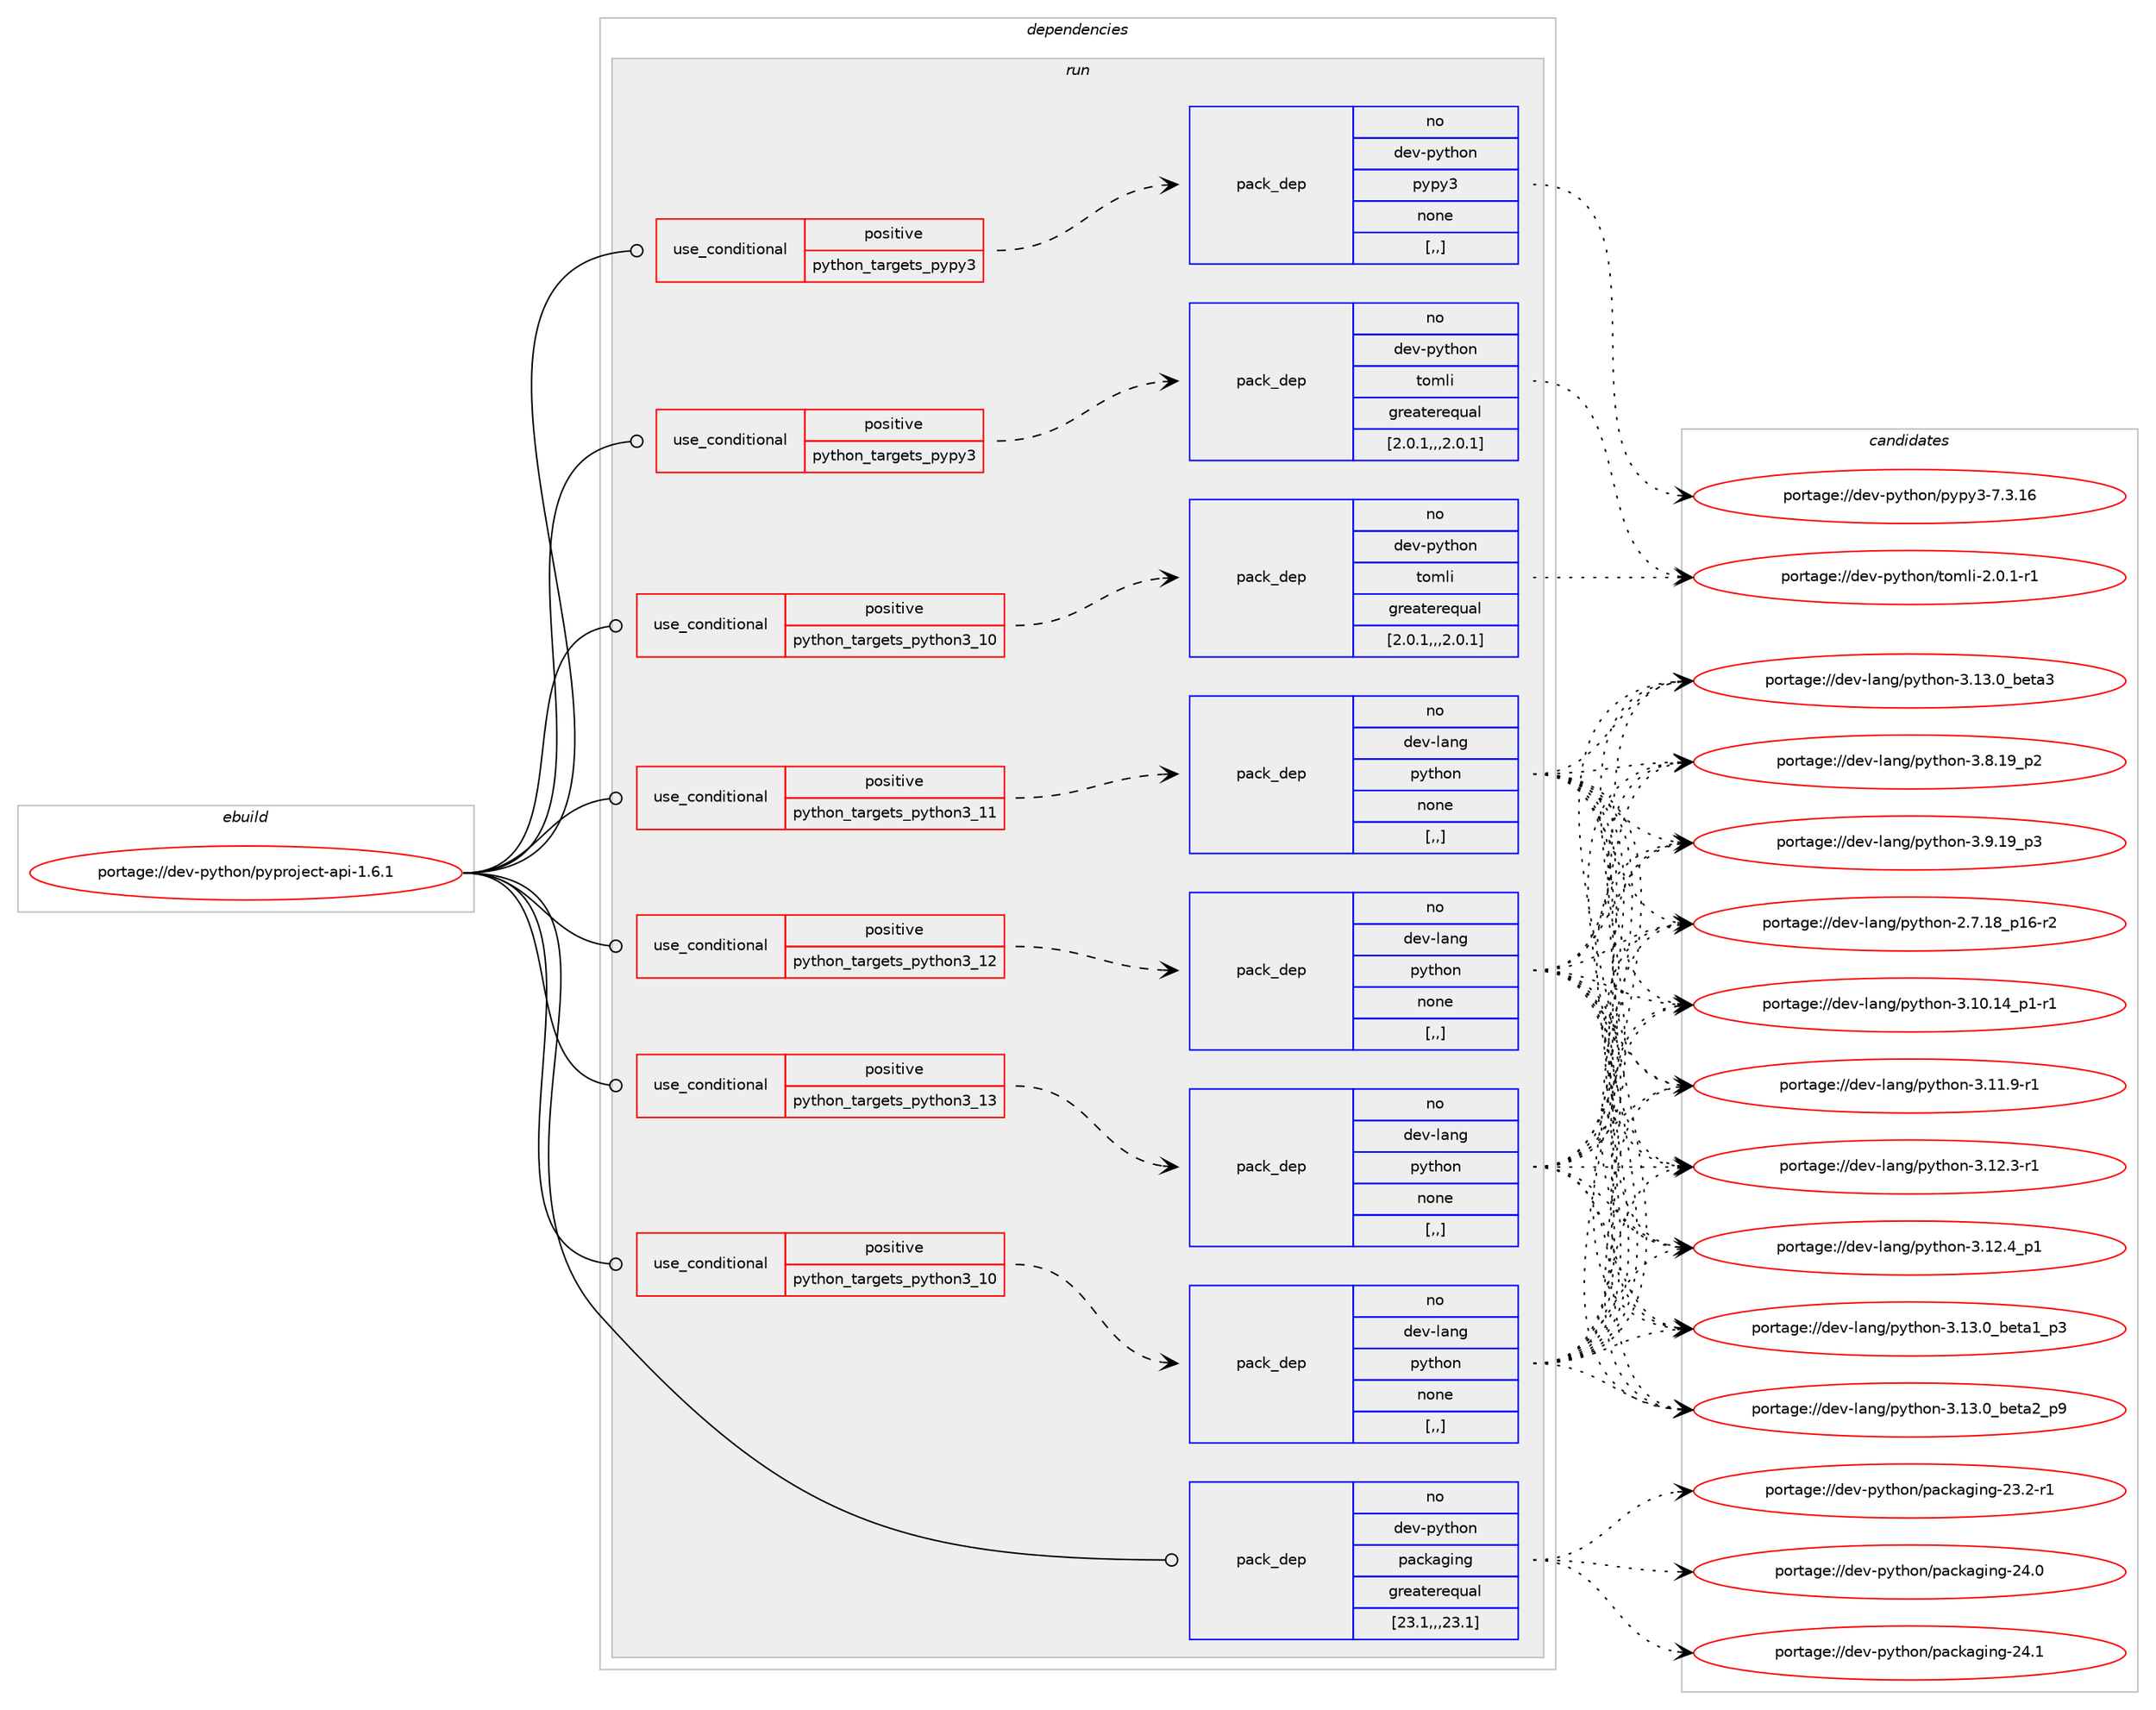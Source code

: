 digraph prolog {

# *************
# Graph options
# *************

newrank=true;
concentrate=true;
compound=true;
graph [rankdir=LR,fontname=Helvetica,fontsize=10,ranksep=1.5];#, ranksep=2.5, nodesep=0.2];
edge  [arrowhead=vee];
node  [fontname=Helvetica,fontsize=10];

# **********
# The ebuild
# **********

subgraph cluster_leftcol {
color=gray;
label=<<i>ebuild</i>>;
id [label="portage://dev-python/pyproject-api-1.6.1", color=red, width=4, href="../dev-python/pyproject-api-1.6.1.svg"];
}

# ****************
# The dependencies
# ****************

subgraph cluster_midcol {
color=gray;
label=<<i>dependencies</i>>;
subgraph cluster_compile {
fillcolor="#eeeeee";
style=filled;
label=<<i>compile</i>>;
}
subgraph cluster_compileandrun {
fillcolor="#eeeeee";
style=filled;
label=<<i>compile and run</i>>;
}
subgraph cluster_run {
fillcolor="#eeeeee";
style=filled;
label=<<i>run</i>>;
subgraph cond36207 {
dependency153835 [label=<<TABLE BORDER="0" CELLBORDER="1" CELLSPACING="0" CELLPADDING="4"><TR><TD ROWSPAN="3" CELLPADDING="10">use_conditional</TD></TR><TR><TD>positive</TD></TR><TR><TD>python_targets_pypy3</TD></TR></TABLE>>, shape=none, color=red];
subgraph pack116406 {
dependency153836 [label=<<TABLE BORDER="0" CELLBORDER="1" CELLSPACING="0" CELLPADDING="4" WIDTH="220"><TR><TD ROWSPAN="6" CELLPADDING="30">pack_dep</TD></TR><TR><TD WIDTH="110">no</TD></TR><TR><TD>dev-python</TD></TR><TR><TD>pypy3</TD></TR><TR><TD>none</TD></TR><TR><TD>[,,]</TD></TR></TABLE>>, shape=none, color=blue];
}
dependency153835:e -> dependency153836:w [weight=20,style="dashed",arrowhead="vee"];
}
id:e -> dependency153835:w [weight=20,style="solid",arrowhead="odot"];
subgraph cond36208 {
dependency153837 [label=<<TABLE BORDER="0" CELLBORDER="1" CELLSPACING="0" CELLPADDING="4"><TR><TD ROWSPAN="3" CELLPADDING="10">use_conditional</TD></TR><TR><TD>positive</TD></TR><TR><TD>python_targets_pypy3</TD></TR></TABLE>>, shape=none, color=red];
subgraph pack116407 {
dependency153838 [label=<<TABLE BORDER="0" CELLBORDER="1" CELLSPACING="0" CELLPADDING="4" WIDTH="220"><TR><TD ROWSPAN="6" CELLPADDING="30">pack_dep</TD></TR><TR><TD WIDTH="110">no</TD></TR><TR><TD>dev-python</TD></TR><TR><TD>tomli</TD></TR><TR><TD>greaterequal</TD></TR><TR><TD>[2.0.1,,,2.0.1]</TD></TR></TABLE>>, shape=none, color=blue];
}
dependency153837:e -> dependency153838:w [weight=20,style="dashed",arrowhead="vee"];
}
id:e -> dependency153837:w [weight=20,style="solid",arrowhead="odot"];
subgraph cond36209 {
dependency153839 [label=<<TABLE BORDER="0" CELLBORDER="1" CELLSPACING="0" CELLPADDING="4"><TR><TD ROWSPAN="3" CELLPADDING="10">use_conditional</TD></TR><TR><TD>positive</TD></TR><TR><TD>python_targets_python3_10</TD></TR></TABLE>>, shape=none, color=red];
subgraph pack116408 {
dependency153840 [label=<<TABLE BORDER="0" CELLBORDER="1" CELLSPACING="0" CELLPADDING="4" WIDTH="220"><TR><TD ROWSPAN="6" CELLPADDING="30">pack_dep</TD></TR><TR><TD WIDTH="110">no</TD></TR><TR><TD>dev-lang</TD></TR><TR><TD>python</TD></TR><TR><TD>none</TD></TR><TR><TD>[,,]</TD></TR></TABLE>>, shape=none, color=blue];
}
dependency153839:e -> dependency153840:w [weight=20,style="dashed",arrowhead="vee"];
}
id:e -> dependency153839:w [weight=20,style="solid",arrowhead="odot"];
subgraph cond36210 {
dependency153841 [label=<<TABLE BORDER="0" CELLBORDER="1" CELLSPACING="0" CELLPADDING="4"><TR><TD ROWSPAN="3" CELLPADDING="10">use_conditional</TD></TR><TR><TD>positive</TD></TR><TR><TD>python_targets_python3_10</TD></TR></TABLE>>, shape=none, color=red];
subgraph pack116409 {
dependency153842 [label=<<TABLE BORDER="0" CELLBORDER="1" CELLSPACING="0" CELLPADDING="4" WIDTH="220"><TR><TD ROWSPAN="6" CELLPADDING="30">pack_dep</TD></TR><TR><TD WIDTH="110">no</TD></TR><TR><TD>dev-python</TD></TR><TR><TD>tomli</TD></TR><TR><TD>greaterequal</TD></TR><TR><TD>[2.0.1,,,2.0.1]</TD></TR></TABLE>>, shape=none, color=blue];
}
dependency153841:e -> dependency153842:w [weight=20,style="dashed",arrowhead="vee"];
}
id:e -> dependency153841:w [weight=20,style="solid",arrowhead="odot"];
subgraph cond36211 {
dependency153843 [label=<<TABLE BORDER="0" CELLBORDER="1" CELLSPACING="0" CELLPADDING="4"><TR><TD ROWSPAN="3" CELLPADDING="10">use_conditional</TD></TR><TR><TD>positive</TD></TR><TR><TD>python_targets_python3_11</TD></TR></TABLE>>, shape=none, color=red];
subgraph pack116410 {
dependency153844 [label=<<TABLE BORDER="0" CELLBORDER="1" CELLSPACING="0" CELLPADDING="4" WIDTH="220"><TR><TD ROWSPAN="6" CELLPADDING="30">pack_dep</TD></TR><TR><TD WIDTH="110">no</TD></TR><TR><TD>dev-lang</TD></TR><TR><TD>python</TD></TR><TR><TD>none</TD></TR><TR><TD>[,,]</TD></TR></TABLE>>, shape=none, color=blue];
}
dependency153843:e -> dependency153844:w [weight=20,style="dashed",arrowhead="vee"];
}
id:e -> dependency153843:w [weight=20,style="solid",arrowhead="odot"];
subgraph cond36212 {
dependency153845 [label=<<TABLE BORDER="0" CELLBORDER="1" CELLSPACING="0" CELLPADDING="4"><TR><TD ROWSPAN="3" CELLPADDING="10">use_conditional</TD></TR><TR><TD>positive</TD></TR><TR><TD>python_targets_python3_12</TD></TR></TABLE>>, shape=none, color=red];
subgraph pack116411 {
dependency153846 [label=<<TABLE BORDER="0" CELLBORDER="1" CELLSPACING="0" CELLPADDING="4" WIDTH="220"><TR><TD ROWSPAN="6" CELLPADDING="30">pack_dep</TD></TR><TR><TD WIDTH="110">no</TD></TR><TR><TD>dev-lang</TD></TR><TR><TD>python</TD></TR><TR><TD>none</TD></TR><TR><TD>[,,]</TD></TR></TABLE>>, shape=none, color=blue];
}
dependency153845:e -> dependency153846:w [weight=20,style="dashed",arrowhead="vee"];
}
id:e -> dependency153845:w [weight=20,style="solid",arrowhead="odot"];
subgraph cond36213 {
dependency153847 [label=<<TABLE BORDER="0" CELLBORDER="1" CELLSPACING="0" CELLPADDING="4"><TR><TD ROWSPAN="3" CELLPADDING="10">use_conditional</TD></TR><TR><TD>positive</TD></TR><TR><TD>python_targets_python3_13</TD></TR></TABLE>>, shape=none, color=red];
subgraph pack116412 {
dependency153848 [label=<<TABLE BORDER="0" CELLBORDER="1" CELLSPACING="0" CELLPADDING="4" WIDTH="220"><TR><TD ROWSPAN="6" CELLPADDING="30">pack_dep</TD></TR><TR><TD WIDTH="110">no</TD></TR><TR><TD>dev-lang</TD></TR><TR><TD>python</TD></TR><TR><TD>none</TD></TR><TR><TD>[,,]</TD></TR></TABLE>>, shape=none, color=blue];
}
dependency153847:e -> dependency153848:w [weight=20,style="dashed",arrowhead="vee"];
}
id:e -> dependency153847:w [weight=20,style="solid",arrowhead="odot"];
subgraph pack116413 {
dependency153849 [label=<<TABLE BORDER="0" CELLBORDER="1" CELLSPACING="0" CELLPADDING="4" WIDTH="220"><TR><TD ROWSPAN="6" CELLPADDING="30">pack_dep</TD></TR><TR><TD WIDTH="110">no</TD></TR><TR><TD>dev-python</TD></TR><TR><TD>packaging</TD></TR><TR><TD>greaterequal</TD></TR><TR><TD>[23.1,,,23.1]</TD></TR></TABLE>>, shape=none, color=blue];
}
id:e -> dependency153849:w [weight=20,style="solid",arrowhead="odot"];
}
}

# **************
# The candidates
# **************

subgraph cluster_choices {
rank=same;
color=gray;
label=<<i>candidates</i>>;

subgraph choice116406 {
color=black;
nodesep=1;
choice10010111845112121116104111110471121211121215145554651464954 [label="portage://dev-python/pypy3-7.3.16", color=red, width=4,href="../dev-python/pypy3-7.3.16.svg"];
dependency153836:e -> choice10010111845112121116104111110471121211121215145554651464954:w [style=dotted,weight="100"];
}
subgraph choice116407 {
color=black;
nodesep=1;
choice10010111845112121116104111110471161111091081054550464846494511449 [label="portage://dev-python/tomli-2.0.1-r1", color=red, width=4,href="../dev-python/tomli-2.0.1-r1.svg"];
dependency153838:e -> choice10010111845112121116104111110471161111091081054550464846494511449:w [style=dotted,weight="100"];
}
subgraph choice116408 {
color=black;
nodesep=1;
choice100101118451089711010347112121116104111110455046554649569511249544511450 [label="portage://dev-lang/python-2.7.18_p16-r2", color=red, width=4,href="../dev-lang/python-2.7.18_p16-r2.svg"];
choice100101118451089711010347112121116104111110455146494846495295112494511449 [label="portage://dev-lang/python-3.10.14_p1-r1", color=red, width=4,href="../dev-lang/python-3.10.14_p1-r1.svg"];
choice100101118451089711010347112121116104111110455146494946574511449 [label="portage://dev-lang/python-3.11.9-r1", color=red, width=4,href="../dev-lang/python-3.11.9-r1.svg"];
choice100101118451089711010347112121116104111110455146495046514511449 [label="portage://dev-lang/python-3.12.3-r1", color=red, width=4,href="../dev-lang/python-3.12.3-r1.svg"];
choice100101118451089711010347112121116104111110455146495046529511249 [label="portage://dev-lang/python-3.12.4_p1", color=red, width=4,href="../dev-lang/python-3.12.4_p1.svg"];
choice10010111845108971101034711212111610411111045514649514648959810111697499511251 [label="portage://dev-lang/python-3.13.0_beta1_p3", color=red, width=4,href="../dev-lang/python-3.13.0_beta1_p3.svg"];
choice10010111845108971101034711212111610411111045514649514648959810111697509511257 [label="portage://dev-lang/python-3.13.0_beta2_p9", color=red, width=4,href="../dev-lang/python-3.13.0_beta2_p9.svg"];
choice1001011184510897110103471121211161041111104551464951464895981011169751 [label="portage://dev-lang/python-3.13.0_beta3", color=red, width=4,href="../dev-lang/python-3.13.0_beta3.svg"];
choice100101118451089711010347112121116104111110455146564649579511250 [label="portage://dev-lang/python-3.8.19_p2", color=red, width=4,href="../dev-lang/python-3.8.19_p2.svg"];
choice100101118451089711010347112121116104111110455146574649579511251 [label="portage://dev-lang/python-3.9.19_p3", color=red, width=4,href="../dev-lang/python-3.9.19_p3.svg"];
dependency153840:e -> choice100101118451089711010347112121116104111110455046554649569511249544511450:w [style=dotted,weight="100"];
dependency153840:e -> choice100101118451089711010347112121116104111110455146494846495295112494511449:w [style=dotted,weight="100"];
dependency153840:e -> choice100101118451089711010347112121116104111110455146494946574511449:w [style=dotted,weight="100"];
dependency153840:e -> choice100101118451089711010347112121116104111110455146495046514511449:w [style=dotted,weight="100"];
dependency153840:e -> choice100101118451089711010347112121116104111110455146495046529511249:w [style=dotted,weight="100"];
dependency153840:e -> choice10010111845108971101034711212111610411111045514649514648959810111697499511251:w [style=dotted,weight="100"];
dependency153840:e -> choice10010111845108971101034711212111610411111045514649514648959810111697509511257:w [style=dotted,weight="100"];
dependency153840:e -> choice1001011184510897110103471121211161041111104551464951464895981011169751:w [style=dotted,weight="100"];
dependency153840:e -> choice100101118451089711010347112121116104111110455146564649579511250:w [style=dotted,weight="100"];
dependency153840:e -> choice100101118451089711010347112121116104111110455146574649579511251:w [style=dotted,weight="100"];
}
subgraph choice116409 {
color=black;
nodesep=1;
choice10010111845112121116104111110471161111091081054550464846494511449 [label="portage://dev-python/tomli-2.0.1-r1", color=red, width=4,href="../dev-python/tomli-2.0.1-r1.svg"];
dependency153842:e -> choice10010111845112121116104111110471161111091081054550464846494511449:w [style=dotted,weight="100"];
}
subgraph choice116410 {
color=black;
nodesep=1;
choice100101118451089711010347112121116104111110455046554649569511249544511450 [label="portage://dev-lang/python-2.7.18_p16-r2", color=red, width=4,href="../dev-lang/python-2.7.18_p16-r2.svg"];
choice100101118451089711010347112121116104111110455146494846495295112494511449 [label="portage://dev-lang/python-3.10.14_p1-r1", color=red, width=4,href="../dev-lang/python-3.10.14_p1-r1.svg"];
choice100101118451089711010347112121116104111110455146494946574511449 [label="portage://dev-lang/python-3.11.9-r1", color=red, width=4,href="../dev-lang/python-3.11.9-r1.svg"];
choice100101118451089711010347112121116104111110455146495046514511449 [label="portage://dev-lang/python-3.12.3-r1", color=red, width=4,href="../dev-lang/python-3.12.3-r1.svg"];
choice100101118451089711010347112121116104111110455146495046529511249 [label="portage://dev-lang/python-3.12.4_p1", color=red, width=4,href="../dev-lang/python-3.12.4_p1.svg"];
choice10010111845108971101034711212111610411111045514649514648959810111697499511251 [label="portage://dev-lang/python-3.13.0_beta1_p3", color=red, width=4,href="../dev-lang/python-3.13.0_beta1_p3.svg"];
choice10010111845108971101034711212111610411111045514649514648959810111697509511257 [label="portage://dev-lang/python-3.13.0_beta2_p9", color=red, width=4,href="../dev-lang/python-3.13.0_beta2_p9.svg"];
choice1001011184510897110103471121211161041111104551464951464895981011169751 [label="portage://dev-lang/python-3.13.0_beta3", color=red, width=4,href="../dev-lang/python-3.13.0_beta3.svg"];
choice100101118451089711010347112121116104111110455146564649579511250 [label="portage://dev-lang/python-3.8.19_p2", color=red, width=4,href="../dev-lang/python-3.8.19_p2.svg"];
choice100101118451089711010347112121116104111110455146574649579511251 [label="portage://dev-lang/python-3.9.19_p3", color=red, width=4,href="../dev-lang/python-3.9.19_p3.svg"];
dependency153844:e -> choice100101118451089711010347112121116104111110455046554649569511249544511450:w [style=dotted,weight="100"];
dependency153844:e -> choice100101118451089711010347112121116104111110455146494846495295112494511449:w [style=dotted,weight="100"];
dependency153844:e -> choice100101118451089711010347112121116104111110455146494946574511449:w [style=dotted,weight="100"];
dependency153844:e -> choice100101118451089711010347112121116104111110455146495046514511449:w [style=dotted,weight="100"];
dependency153844:e -> choice100101118451089711010347112121116104111110455146495046529511249:w [style=dotted,weight="100"];
dependency153844:e -> choice10010111845108971101034711212111610411111045514649514648959810111697499511251:w [style=dotted,weight="100"];
dependency153844:e -> choice10010111845108971101034711212111610411111045514649514648959810111697509511257:w [style=dotted,weight="100"];
dependency153844:e -> choice1001011184510897110103471121211161041111104551464951464895981011169751:w [style=dotted,weight="100"];
dependency153844:e -> choice100101118451089711010347112121116104111110455146564649579511250:w [style=dotted,weight="100"];
dependency153844:e -> choice100101118451089711010347112121116104111110455146574649579511251:w [style=dotted,weight="100"];
}
subgraph choice116411 {
color=black;
nodesep=1;
choice100101118451089711010347112121116104111110455046554649569511249544511450 [label="portage://dev-lang/python-2.7.18_p16-r2", color=red, width=4,href="../dev-lang/python-2.7.18_p16-r2.svg"];
choice100101118451089711010347112121116104111110455146494846495295112494511449 [label="portage://dev-lang/python-3.10.14_p1-r1", color=red, width=4,href="../dev-lang/python-3.10.14_p1-r1.svg"];
choice100101118451089711010347112121116104111110455146494946574511449 [label="portage://dev-lang/python-3.11.9-r1", color=red, width=4,href="../dev-lang/python-3.11.9-r1.svg"];
choice100101118451089711010347112121116104111110455146495046514511449 [label="portage://dev-lang/python-3.12.3-r1", color=red, width=4,href="../dev-lang/python-3.12.3-r1.svg"];
choice100101118451089711010347112121116104111110455146495046529511249 [label="portage://dev-lang/python-3.12.4_p1", color=red, width=4,href="../dev-lang/python-3.12.4_p1.svg"];
choice10010111845108971101034711212111610411111045514649514648959810111697499511251 [label="portage://dev-lang/python-3.13.0_beta1_p3", color=red, width=4,href="../dev-lang/python-3.13.0_beta1_p3.svg"];
choice10010111845108971101034711212111610411111045514649514648959810111697509511257 [label="portage://dev-lang/python-3.13.0_beta2_p9", color=red, width=4,href="../dev-lang/python-3.13.0_beta2_p9.svg"];
choice1001011184510897110103471121211161041111104551464951464895981011169751 [label="portage://dev-lang/python-3.13.0_beta3", color=red, width=4,href="../dev-lang/python-3.13.0_beta3.svg"];
choice100101118451089711010347112121116104111110455146564649579511250 [label="portage://dev-lang/python-3.8.19_p2", color=red, width=4,href="../dev-lang/python-3.8.19_p2.svg"];
choice100101118451089711010347112121116104111110455146574649579511251 [label="portage://dev-lang/python-3.9.19_p3", color=red, width=4,href="../dev-lang/python-3.9.19_p3.svg"];
dependency153846:e -> choice100101118451089711010347112121116104111110455046554649569511249544511450:w [style=dotted,weight="100"];
dependency153846:e -> choice100101118451089711010347112121116104111110455146494846495295112494511449:w [style=dotted,weight="100"];
dependency153846:e -> choice100101118451089711010347112121116104111110455146494946574511449:w [style=dotted,weight="100"];
dependency153846:e -> choice100101118451089711010347112121116104111110455146495046514511449:w [style=dotted,weight="100"];
dependency153846:e -> choice100101118451089711010347112121116104111110455146495046529511249:w [style=dotted,weight="100"];
dependency153846:e -> choice10010111845108971101034711212111610411111045514649514648959810111697499511251:w [style=dotted,weight="100"];
dependency153846:e -> choice10010111845108971101034711212111610411111045514649514648959810111697509511257:w [style=dotted,weight="100"];
dependency153846:e -> choice1001011184510897110103471121211161041111104551464951464895981011169751:w [style=dotted,weight="100"];
dependency153846:e -> choice100101118451089711010347112121116104111110455146564649579511250:w [style=dotted,weight="100"];
dependency153846:e -> choice100101118451089711010347112121116104111110455146574649579511251:w [style=dotted,weight="100"];
}
subgraph choice116412 {
color=black;
nodesep=1;
choice100101118451089711010347112121116104111110455046554649569511249544511450 [label="portage://dev-lang/python-2.7.18_p16-r2", color=red, width=4,href="../dev-lang/python-2.7.18_p16-r2.svg"];
choice100101118451089711010347112121116104111110455146494846495295112494511449 [label="portage://dev-lang/python-3.10.14_p1-r1", color=red, width=4,href="../dev-lang/python-3.10.14_p1-r1.svg"];
choice100101118451089711010347112121116104111110455146494946574511449 [label="portage://dev-lang/python-3.11.9-r1", color=red, width=4,href="../dev-lang/python-3.11.9-r1.svg"];
choice100101118451089711010347112121116104111110455146495046514511449 [label="portage://dev-lang/python-3.12.3-r1", color=red, width=4,href="../dev-lang/python-3.12.3-r1.svg"];
choice100101118451089711010347112121116104111110455146495046529511249 [label="portage://dev-lang/python-3.12.4_p1", color=red, width=4,href="../dev-lang/python-3.12.4_p1.svg"];
choice10010111845108971101034711212111610411111045514649514648959810111697499511251 [label="portage://dev-lang/python-3.13.0_beta1_p3", color=red, width=4,href="../dev-lang/python-3.13.0_beta1_p3.svg"];
choice10010111845108971101034711212111610411111045514649514648959810111697509511257 [label="portage://dev-lang/python-3.13.0_beta2_p9", color=red, width=4,href="../dev-lang/python-3.13.0_beta2_p9.svg"];
choice1001011184510897110103471121211161041111104551464951464895981011169751 [label="portage://dev-lang/python-3.13.0_beta3", color=red, width=4,href="../dev-lang/python-3.13.0_beta3.svg"];
choice100101118451089711010347112121116104111110455146564649579511250 [label="portage://dev-lang/python-3.8.19_p2", color=red, width=4,href="../dev-lang/python-3.8.19_p2.svg"];
choice100101118451089711010347112121116104111110455146574649579511251 [label="portage://dev-lang/python-3.9.19_p3", color=red, width=4,href="../dev-lang/python-3.9.19_p3.svg"];
dependency153848:e -> choice100101118451089711010347112121116104111110455046554649569511249544511450:w [style=dotted,weight="100"];
dependency153848:e -> choice100101118451089711010347112121116104111110455146494846495295112494511449:w [style=dotted,weight="100"];
dependency153848:e -> choice100101118451089711010347112121116104111110455146494946574511449:w [style=dotted,weight="100"];
dependency153848:e -> choice100101118451089711010347112121116104111110455146495046514511449:w [style=dotted,weight="100"];
dependency153848:e -> choice100101118451089711010347112121116104111110455146495046529511249:w [style=dotted,weight="100"];
dependency153848:e -> choice10010111845108971101034711212111610411111045514649514648959810111697499511251:w [style=dotted,weight="100"];
dependency153848:e -> choice10010111845108971101034711212111610411111045514649514648959810111697509511257:w [style=dotted,weight="100"];
dependency153848:e -> choice1001011184510897110103471121211161041111104551464951464895981011169751:w [style=dotted,weight="100"];
dependency153848:e -> choice100101118451089711010347112121116104111110455146564649579511250:w [style=dotted,weight="100"];
dependency153848:e -> choice100101118451089711010347112121116104111110455146574649579511251:w [style=dotted,weight="100"];
}
subgraph choice116413 {
color=black;
nodesep=1;
choice100101118451121211161041111104711297991079710310511010345505146504511449 [label="portage://dev-python/packaging-23.2-r1", color=red, width=4,href="../dev-python/packaging-23.2-r1.svg"];
choice10010111845112121116104111110471129799107971031051101034550524648 [label="portage://dev-python/packaging-24.0", color=red, width=4,href="../dev-python/packaging-24.0.svg"];
choice10010111845112121116104111110471129799107971031051101034550524649 [label="portage://dev-python/packaging-24.1", color=red, width=4,href="../dev-python/packaging-24.1.svg"];
dependency153849:e -> choice100101118451121211161041111104711297991079710310511010345505146504511449:w [style=dotted,weight="100"];
dependency153849:e -> choice10010111845112121116104111110471129799107971031051101034550524648:w [style=dotted,weight="100"];
dependency153849:e -> choice10010111845112121116104111110471129799107971031051101034550524649:w [style=dotted,weight="100"];
}
}

}
